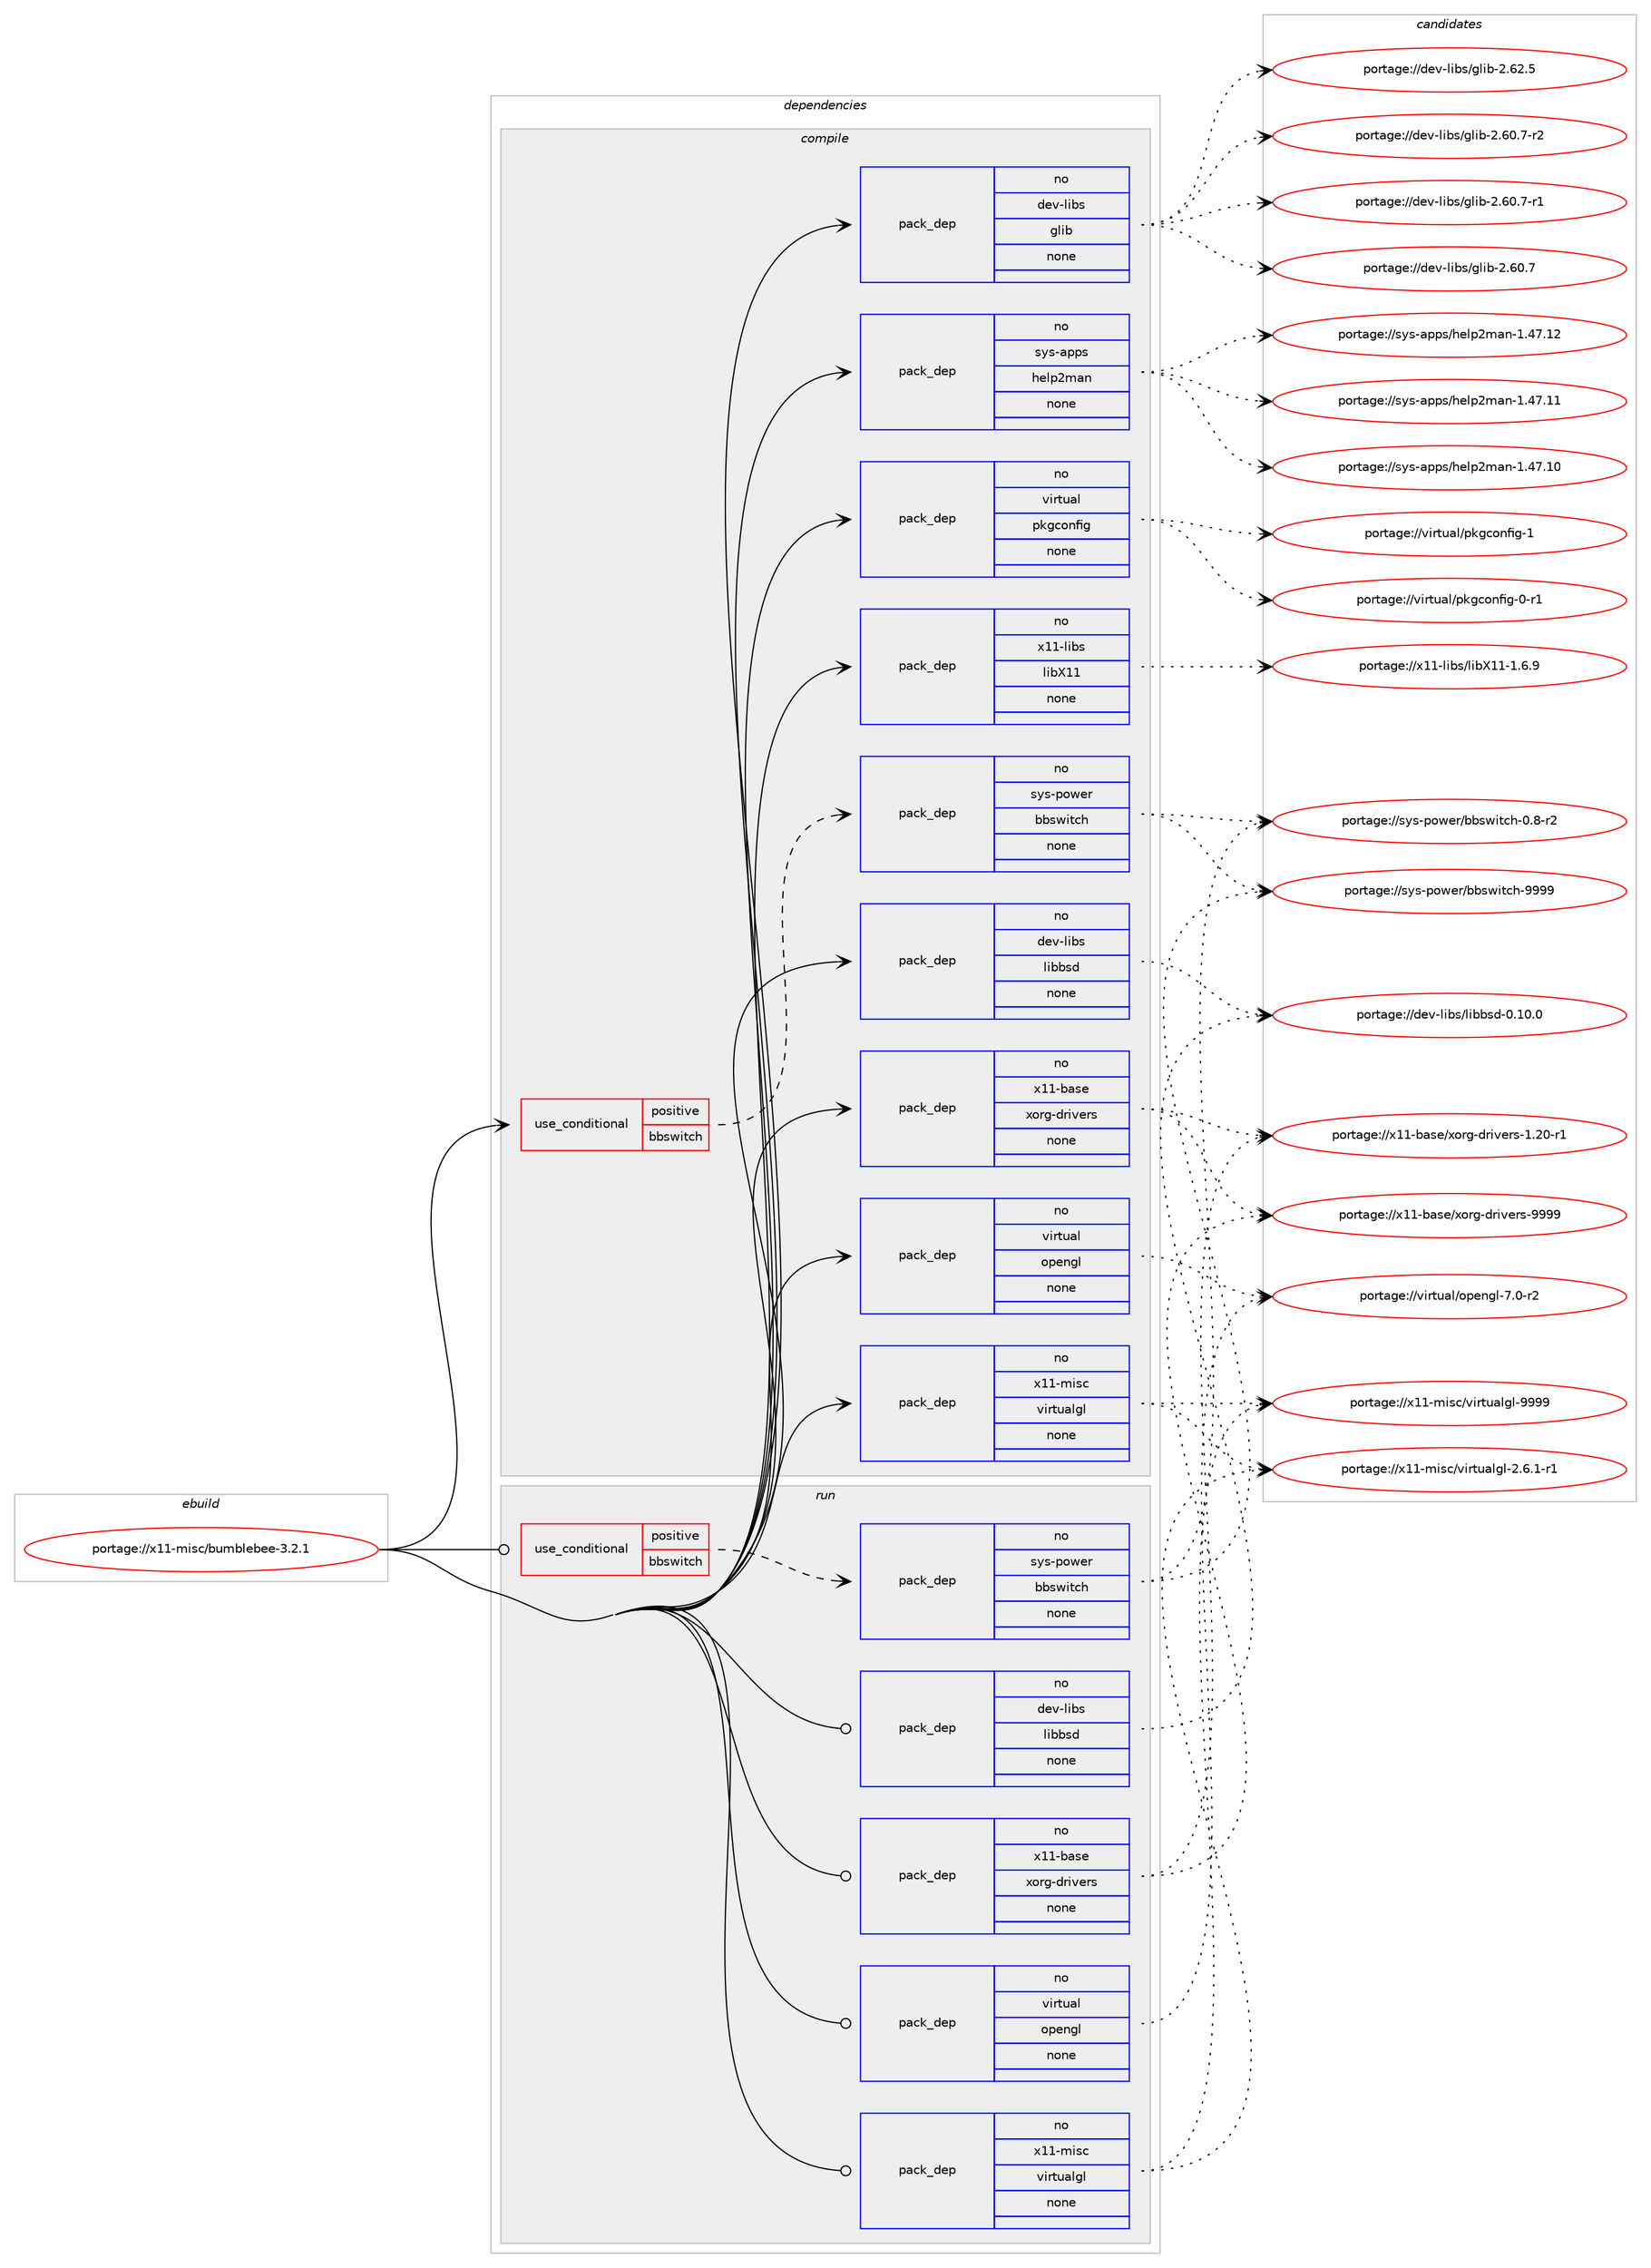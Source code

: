 digraph prolog {

# *************
# Graph options
# *************

newrank=true;
concentrate=true;
compound=true;
graph [rankdir=LR,fontname=Helvetica,fontsize=10,ranksep=1.5];#, ranksep=2.5, nodesep=0.2];
edge  [arrowhead=vee];
node  [fontname=Helvetica,fontsize=10];

# **********
# The ebuild
# **********

subgraph cluster_leftcol {
color=gray;
rank=same;
label=<<i>ebuild</i>>;
id [label="portage://x11-misc/bumblebee-3.2.1", color=red, width=4, href="../x11-misc/bumblebee-3.2.1.svg"];
}

# ****************
# The dependencies
# ****************

subgraph cluster_midcol {
color=gray;
label=<<i>dependencies</i>>;
subgraph cluster_compile {
fillcolor="#eeeeee";
style=filled;
label=<<i>compile</i>>;
subgraph cond1432 {
dependency11500 [label=<<TABLE BORDER="0" CELLBORDER="1" CELLSPACING="0" CELLPADDING="4"><TR><TD ROWSPAN="3" CELLPADDING="10">use_conditional</TD></TR><TR><TD>positive</TD></TR><TR><TD>bbswitch</TD></TR></TABLE>>, shape=none, color=red];
subgraph pack9874 {
dependency11501 [label=<<TABLE BORDER="0" CELLBORDER="1" CELLSPACING="0" CELLPADDING="4" WIDTH="220"><TR><TD ROWSPAN="6" CELLPADDING="30">pack_dep</TD></TR><TR><TD WIDTH="110">no</TD></TR><TR><TD>sys-power</TD></TR><TR><TD>bbswitch</TD></TR><TR><TD>none</TD></TR><TR><TD></TD></TR></TABLE>>, shape=none, color=blue];
}
dependency11500:e -> dependency11501:w [weight=20,style="dashed",arrowhead="vee"];
}
id:e -> dependency11500:w [weight=20,style="solid",arrowhead="vee"];
subgraph pack9875 {
dependency11502 [label=<<TABLE BORDER="0" CELLBORDER="1" CELLSPACING="0" CELLPADDING="4" WIDTH="220"><TR><TD ROWSPAN="6" CELLPADDING="30">pack_dep</TD></TR><TR><TD WIDTH="110">no</TD></TR><TR><TD>dev-libs</TD></TR><TR><TD>glib</TD></TR><TR><TD>none</TD></TR><TR><TD></TD></TR></TABLE>>, shape=none, color=blue];
}
id:e -> dependency11502:w [weight=20,style="solid",arrowhead="vee"];
subgraph pack9876 {
dependency11503 [label=<<TABLE BORDER="0" CELLBORDER="1" CELLSPACING="0" CELLPADDING="4" WIDTH="220"><TR><TD ROWSPAN="6" CELLPADDING="30">pack_dep</TD></TR><TR><TD WIDTH="110">no</TD></TR><TR><TD>dev-libs</TD></TR><TR><TD>libbsd</TD></TR><TR><TD>none</TD></TR><TR><TD></TD></TR></TABLE>>, shape=none, color=blue];
}
id:e -> dependency11503:w [weight=20,style="solid",arrowhead="vee"];
subgraph pack9877 {
dependency11504 [label=<<TABLE BORDER="0" CELLBORDER="1" CELLSPACING="0" CELLPADDING="4" WIDTH="220"><TR><TD ROWSPAN="6" CELLPADDING="30">pack_dep</TD></TR><TR><TD WIDTH="110">no</TD></TR><TR><TD>sys-apps</TD></TR><TR><TD>help2man</TD></TR><TR><TD>none</TD></TR><TR><TD></TD></TR></TABLE>>, shape=none, color=blue];
}
id:e -> dependency11504:w [weight=20,style="solid",arrowhead="vee"];
subgraph pack9878 {
dependency11505 [label=<<TABLE BORDER="0" CELLBORDER="1" CELLSPACING="0" CELLPADDING="4" WIDTH="220"><TR><TD ROWSPAN="6" CELLPADDING="30">pack_dep</TD></TR><TR><TD WIDTH="110">no</TD></TR><TR><TD>virtual</TD></TR><TR><TD>opengl</TD></TR><TR><TD>none</TD></TR><TR><TD></TD></TR></TABLE>>, shape=none, color=blue];
}
id:e -> dependency11505:w [weight=20,style="solid",arrowhead="vee"];
subgraph pack9879 {
dependency11506 [label=<<TABLE BORDER="0" CELLBORDER="1" CELLSPACING="0" CELLPADDING="4" WIDTH="220"><TR><TD ROWSPAN="6" CELLPADDING="30">pack_dep</TD></TR><TR><TD WIDTH="110">no</TD></TR><TR><TD>virtual</TD></TR><TR><TD>pkgconfig</TD></TR><TR><TD>none</TD></TR><TR><TD></TD></TR></TABLE>>, shape=none, color=blue];
}
id:e -> dependency11506:w [weight=20,style="solid",arrowhead="vee"];
subgraph pack9880 {
dependency11507 [label=<<TABLE BORDER="0" CELLBORDER="1" CELLSPACING="0" CELLPADDING="4" WIDTH="220"><TR><TD ROWSPAN="6" CELLPADDING="30">pack_dep</TD></TR><TR><TD WIDTH="110">no</TD></TR><TR><TD>x11-base</TD></TR><TR><TD>xorg-drivers</TD></TR><TR><TD>none</TD></TR><TR><TD></TD></TR></TABLE>>, shape=none, color=blue];
}
id:e -> dependency11507:w [weight=20,style="solid",arrowhead="vee"];
subgraph pack9881 {
dependency11508 [label=<<TABLE BORDER="0" CELLBORDER="1" CELLSPACING="0" CELLPADDING="4" WIDTH="220"><TR><TD ROWSPAN="6" CELLPADDING="30">pack_dep</TD></TR><TR><TD WIDTH="110">no</TD></TR><TR><TD>x11-libs</TD></TR><TR><TD>libX11</TD></TR><TR><TD>none</TD></TR><TR><TD></TD></TR></TABLE>>, shape=none, color=blue];
}
id:e -> dependency11508:w [weight=20,style="solid",arrowhead="vee"];
subgraph pack9882 {
dependency11509 [label=<<TABLE BORDER="0" CELLBORDER="1" CELLSPACING="0" CELLPADDING="4" WIDTH="220"><TR><TD ROWSPAN="6" CELLPADDING="30">pack_dep</TD></TR><TR><TD WIDTH="110">no</TD></TR><TR><TD>x11-misc</TD></TR><TR><TD>virtualgl</TD></TR><TR><TD>none</TD></TR><TR><TD></TD></TR></TABLE>>, shape=none, color=blue];
}
id:e -> dependency11509:w [weight=20,style="solid",arrowhead="vee"];
}
subgraph cluster_compileandrun {
fillcolor="#eeeeee";
style=filled;
label=<<i>compile and run</i>>;
}
subgraph cluster_run {
fillcolor="#eeeeee";
style=filled;
label=<<i>run</i>>;
subgraph cond1433 {
dependency11510 [label=<<TABLE BORDER="0" CELLBORDER="1" CELLSPACING="0" CELLPADDING="4"><TR><TD ROWSPAN="3" CELLPADDING="10">use_conditional</TD></TR><TR><TD>positive</TD></TR><TR><TD>bbswitch</TD></TR></TABLE>>, shape=none, color=red];
subgraph pack9883 {
dependency11511 [label=<<TABLE BORDER="0" CELLBORDER="1" CELLSPACING="0" CELLPADDING="4" WIDTH="220"><TR><TD ROWSPAN="6" CELLPADDING="30">pack_dep</TD></TR><TR><TD WIDTH="110">no</TD></TR><TR><TD>sys-power</TD></TR><TR><TD>bbswitch</TD></TR><TR><TD>none</TD></TR><TR><TD></TD></TR></TABLE>>, shape=none, color=blue];
}
dependency11510:e -> dependency11511:w [weight=20,style="dashed",arrowhead="vee"];
}
id:e -> dependency11510:w [weight=20,style="solid",arrowhead="odot"];
subgraph pack9884 {
dependency11512 [label=<<TABLE BORDER="0" CELLBORDER="1" CELLSPACING="0" CELLPADDING="4" WIDTH="220"><TR><TD ROWSPAN="6" CELLPADDING="30">pack_dep</TD></TR><TR><TD WIDTH="110">no</TD></TR><TR><TD>dev-libs</TD></TR><TR><TD>libbsd</TD></TR><TR><TD>none</TD></TR><TR><TD></TD></TR></TABLE>>, shape=none, color=blue];
}
id:e -> dependency11512:w [weight=20,style="solid",arrowhead="odot"];
subgraph pack9885 {
dependency11513 [label=<<TABLE BORDER="0" CELLBORDER="1" CELLSPACING="0" CELLPADDING="4" WIDTH="220"><TR><TD ROWSPAN="6" CELLPADDING="30">pack_dep</TD></TR><TR><TD WIDTH="110">no</TD></TR><TR><TD>virtual</TD></TR><TR><TD>opengl</TD></TR><TR><TD>none</TD></TR><TR><TD></TD></TR></TABLE>>, shape=none, color=blue];
}
id:e -> dependency11513:w [weight=20,style="solid",arrowhead="odot"];
subgraph pack9886 {
dependency11514 [label=<<TABLE BORDER="0" CELLBORDER="1" CELLSPACING="0" CELLPADDING="4" WIDTH="220"><TR><TD ROWSPAN="6" CELLPADDING="30">pack_dep</TD></TR><TR><TD WIDTH="110">no</TD></TR><TR><TD>x11-base</TD></TR><TR><TD>xorg-drivers</TD></TR><TR><TD>none</TD></TR><TR><TD></TD></TR></TABLE>>, shape=none, color=blue];
}
id:e -> dependency11514:w [weight=20,style="solid",arrowhead="odot"];
subgraph pack9887 {
dependency11515 [label=<<TABLE BORDER="0" CELLBORDER="1" CELLSPACING="0" CELLPADDING="4" WIDTH="220"><TR><TD ROWSPAN="6" CELLPADDING="30">pack_dep</TD></TR><TR><TD WIDTH="110">no</TD></TR><TR><TD>x11-misc</TD></TR><TR><TD>virtualgl</TD></TR><TR><TD>none</TD></TR><TR><TD></TD></TR></TABLE>>, shape=none, color=blue];
}
id:e -> dependency11515:w [weight=20,style="solid",arrowhead="odot"];
}
}

# **************
# The candidates
# **************

subgraph cluster_choices {
rank=same;
color=gray;
label=<<i>candidates</i>>;

subgraph choice9874 {
color=black;
nodesep=1;
choice11512111545112111119101114479898115119105116991044557575757 [label="portage://sys-power/bbswitch-9999", color=red, width=4,href="../sys-power/bbswitch-9999.svg"];
choice1151211154511211111910111447989811511910511699104454846564511450 [label="portage://sys-power/bbswitch-0.8-r2", color=red, width=4,href="../sys-power/bbswitch-0.8-r2.svg"];
dependency11501:e -> choice11512111545112111119101114479898115119105116991044557575757:w [style=dotted,weight="100"];
dependency11501:e -> choice1151211154511211111910111447989811511910511699104454846564511450:w [style=dotted,weight="100"];
}
subgraph choice9875 {
color=black;
nodesep=1;
choice1001011184510810598115471031081059845504654504653 [label="portage://dev-libs/glib-2.62.5", color=red, width=4,href="../dev-libs/glib-2.62.5.svg"];
choice10010111845108105981154710310810598455046544846554511450 [label="portage://dev-libs/glib-2.60.7-r2", color=red, width=4,href="../dev-libs/glib-2.60.7-r2.svg"];
choice10010111845108105981154710310810598455046544846554511449 [label="portage://dev-libs/glib-2.60.7-r1", color=red, width=4,href="../dev-libs/glib-2.60.7-r1.svg"];
choice1001011184510810598115471031081059845504654484655 [label="portage://dev-libs/glib-2.60.7", color=red, width=4,href="../dev-libs/glib-2.60.7.svg"];
dependency11502:e -> choice1001011184510810598115471031081059845504654504653:w [style=dotted,weight="100"];
dependency11502:e -> choice10010111845108105981154710310810598455046544846554511450:w [style=dotted,weight="100"];
dependency11502:e -> choice10010111845108105981154710310810598455046544846554511449:w [style=dotted,weight="100"];
dependency11502:e -> choice1001011184510810598115471031081059845504654484655:w [style=dotted,weight="100"];
}
subgraph choice9876 {
color=black;
nodesep=1;
choice100101118451081059811547108105989811510045484649484648 [label="portage://dev-libs/libbsd-0.10.0", color=red, width=4,href="../dev-libs/libbsd-0.10.0.svg"];
dependency11503:e -> choice100101118451081059811547108105989811510045484649484648:w [style=dotted,weight="100"];
}
subgraph choice9877 {
color=black;
nodesep=1;
choice11512111545971121121154710410110811250109971104549465255464950 [label="portage://sys-apps/help2man-1.47.12", color=red, width=4,href="../sys-apps/help2man-1.47.12.svg"];
choice11512111545971121121154710410110811250109971104549465255464949 [label="portage://sys-apps/help2man-1.47.11", color=red, width=4,href="../sys-apps/help2man-1.47.11.svg"];
choice11512111545971121121154710410110811250109971104549465255464948 [label="portage://sys-apps/help2man-1.47.10", color=red, width=4,href="../sys-apps/help2man-1.47.10.svg"];
dependency11504:e -> choice11512111545971121121154710410110811250109971104549465255464950:w [style=dotted,weight="100"];
dependency11504:e -> choice11512111545971121121154710410110811250109971104549465255464949:w [style=dotted,weight="100"];
dependency11504:e -> choice11512111545971121121154710410110811250109971104549465255464948:w [style=dotted,weight="100"];
}
subgraph choice9878 {
color=black;
nodesep=1;
choice1181051141161179710847111112101110103108455546484511450 [label="portage://virtual/opengl-7.0-r2", color=red, width=4,href="../virtual/opengl-7.0-r2.svg"];
dependency11505:e -> choice1181051141161179710847111112101110103108455546484511450:w [style=dotted,weight="100"];
}
subgraph choice9879 {
color=black;
nodesep=1;
choice1181051141161179710847112107103991111101021051034549 [label="portage://virtual/pkgconfig-1", color=red, width=4,href="../virtual/pkgconfig-1.svg"];
choice11810511411611797108471121071039911111010210510345484511449 [label="portage://virtual/pkgconfig-0-r1", color=red, width=4,href="../virtual/pkgconfig-0-r1.svg"];
dependency11506:e -> choice1181051141161179710847112107103991111101021051034549:w [style=dotted,weight="100"];
dependency11506:e -> choice11810511411611797108471121071039911111010210510345484511449:w [style=dotted,weight="100"];
}
subgraph choice9880 {
color=black;
nodesep=1;
choice120494945989711510147120111114103451001141051181011141154557575757 [label="portage://x11-base/xorg-drivers-9999", color=red, width=4,href="../x11-base/xorg-drivers-9999.svg"];
choice1204949459897115101471201111141034510011410511810111411545494650484511449 [label="portage://x11-base/xorg-drivers-1.20-r1", color=red, width=4,href="../x11-base/xorg-drivers-1.20-r1.svg"];
dependency11507:e -> choice120494945989711510147120111114103451001141051181011141154557575757:w [style=dotted,weight="100"];
dependency11507:e -> choice1204949459897115101471201111141034510011410511810111411545494650484511449:w [style=dotted,weight="100"];
}
subgraph choice9881 {
color=black;
nodesep=1;
choice120494945108105981154710810598884949454946544657 [label="portage://x11-libs/libX11-1.6.9", color=red, width=4,href="../x11-libs/libX11-1.6.9.svg"];
dependency11508:e -> choice120494945108105981154710810598884949454946544657:w [style=dotted,weight="100"];
}
subgraph choice9882 {
color=black;
nodesep=1;
choice1204949451091051159947118105114116117971081031084557575757 [label="portage://x11-misc/virtualgl-9999", color=red, width=4,href="../x11-misc/virtualgl-9999.svg"];
choice1204949451091051159947118105114116117971081031084550465446494511449 [label="portage://x11-misc/virtualgl-2.6.1-r1", color=red, width=4,href="../x11-misc/virtualgl-2.6.1-r1.svg"];
dependency11509:e -> choice1204949451091051159947118105114116117971081031084557575757:w [style=dotted,weight="100"];
dependency11509:e -> choice1204949451091051159947118105114116117971081031084550465446494511449:w [style=dotted,weight="100"];
}
subgraph choice9883 {
color=black;
nodesep=1;
choice11512111545112111119101114479898115119105116991044557575757 [label="portage://sys-power/bbswitch-9999", color=red, width=4,href="../sys-power/bbswitch-9999.svg"];
choice1151211154511211111910111447989811511910511699104454846564511450 [label="portage://sys-power/bbswitch-0.8-r2", color=red, width=4,href="../sys-power/bbswitch-0.8-r2.svg"];
dependency11511:e -> choice11512111545112111119101114479898115119105116991044557575757:w [style=dotted,weight="100"];
dependency11511:e -> choice1151211154511211111910111447989811511910511699104454846564511450:w [style=dotted,weight="100"];
}
subgraph choice9884 {
color=black;
nodesep=1;
choice100101118451081059811547108105989811510045484649484648 [label="portage://dev-libs/libbsd-0.10.0", color=red, width=4,href="../dev-libs/libbsd-0.10.0.svg"];
dependency11512:e -> choice100101118451081059811547108105989811510045484649484648:w [style=dotted,weight="100"];
}
subgraph choice9885 {
color=black;
nodesep=1;
choice1181051141161179710847111112101110103108455546484511450 [label="portage://virtual/opengl-7.0-r2", color=red, width=4,href="../virtual/opengl-7.0-r2.svg"];
dependency11513:e -> choice1181051141161179710847111112101110103108455546484511450:w [style=dotted,weight="100"];
}
subgraph choice9886 {
color=black;
nodesep=1;
choice120494945989711510147120111114103451001141051181011141154557575757 [label="portage://x11-base/xorg-drivers-9999", color=red, width=4,href="../x11-base/xorg-drivers-9999.svg"];
choice1204949459897115101471201111141034510011410511810111411545494650484511449 [label="portage://x11-base/xorg-drivers-1.20-r1", color=red, width=4,href="../x11-base/xorg-drivers-1.20-r1.svg"];
dependency11514:e -> choice120494945989711510147120111114103451001141051181011141154557575757:w [style=dotted,weight="100"];
dependency11514:e -> choice1204949459897115101471201111141034510011410511810111411545494650484511449:w [style=dotted,weight="100"];
}
subgraph choice9887 {
color=black;
nodesep=1;
choice1204949451091051159947118105114116117971081031084557575757 [label="portage://x11-misc/virtualgl-9999", color=red, width=4,href="../x11-misc/virtualgl-9999.svg"];
choice1204949451091051159947118105114116117971081031084550465446494511449 [label="portage://x11-misc/virtualgl-2.6.1-r1", color=red, width=4,href="../x11-misc/virtualgl-2.6.1-r1.svg"];
dependency11515:e -> choice1204949451091051159947118105114116117971081031084557575757:w [style=dotted,weight="100"];
dependency11515:e -> choice1204949451091051159947118105114116117971081031084550465446494511449:w [style=dotted,weight="100"];
}
}

}
